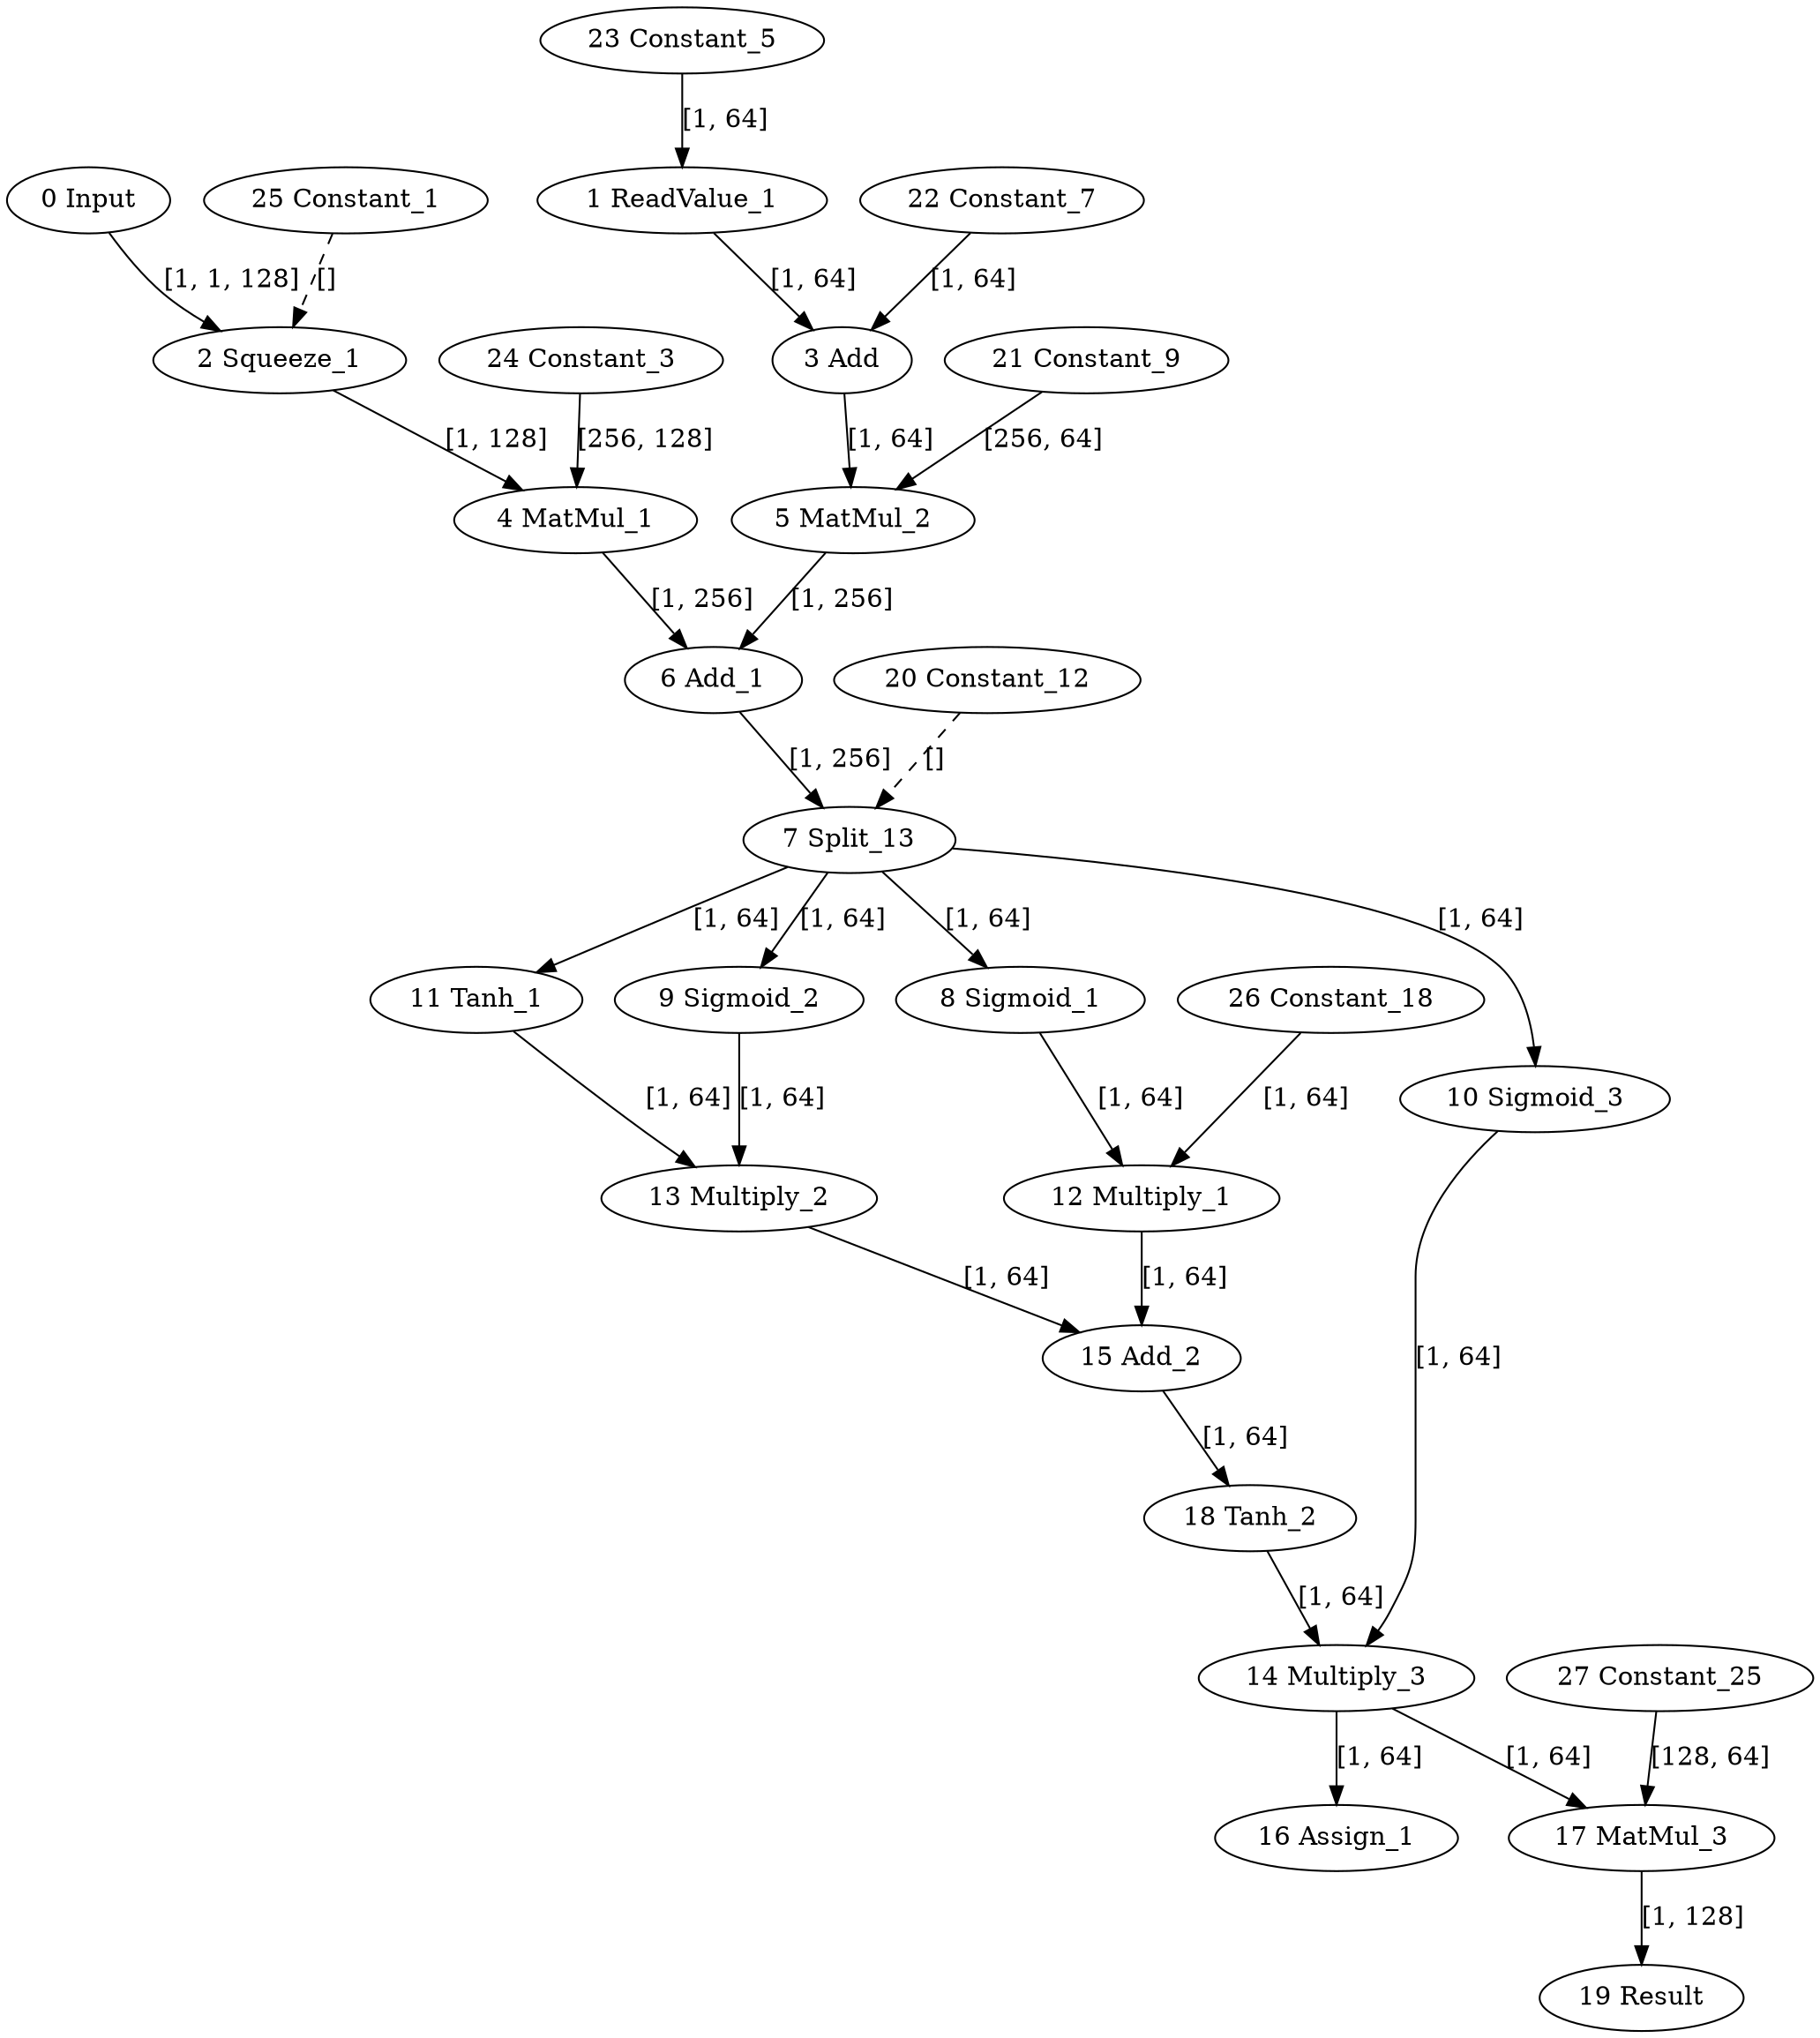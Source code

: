 strict digraph  {
"0 Input" [id=0, type=Parameter];
"1 ReadValue_1" [id=1, type=ReadValue];
"2 Squeeze_1" [id=2, type=Squeeze];
"3 Add" [id=3, type=Add];
"4 MatMul_1" [id=4, type=MatMul];
"5 MatMul_2" [id=5, type=MatMul];
"6 Add_1" [id=6, type=Add];
"7 Split_13" [id=7, type=Split];
"8 Sigmoid_1" [id=8, type=Sigmoid];
"9 Sigmoid_2" [id=9, type=Sigmoid];
"10 Sigmoid_3" [id=10, type=Sigmoid];
"11 Tanh_1" [id=11, type=Tanh];
"12 Multiply_1" [id=12, type=Multiply];
"13 Multiply_2" [id=13, type=Multiply];
"14 Multiply_3" [id=14, type=Multiply];
"15 Add_2" [id=15, type=Add];
"16 Assign_1" [id=16, type=Assign];
"17 MatMul_3" [id=17, type=MatMul];
"18 Tanh_2" [id=18, type=Tanh];
"19 Result" [id=19, type=Result];
"20 Constant_12" [id=20, type=Constant];
"21 Constant_9" [id=21, type=Constant];
"22 Constant_7" [id=22, type=Constant];
"23 Constant_5" [id=23, type=Constant];
"24 Constant_3" [id=24, type=Constant];
"25 Constant_1" [id=25, type=Constant];
"26 Constant_18" [id=26, type=Constant];
"27 Constant_25" [id=27, type=Constant];
"0 Input" -> "2 Squeeze_1"  [label="[1, 1, 128]", style=solid];
"1 ReadValue_1" -> "3 Add"  [label="[1, 64]", style=solid];
"2 Squeeze_1" -> "4 MatMul_1"  [label="[1, 128]", style=solid];
"3 Add" -> "5 MatMul_2"  [label="[1, 64]", style=solid];
"4 MatMul_1" -> "6 Add_1"  [label="[1, 256]", style=solid];
"5 MatMul_2" -> "6 Add_1"  [label="[1, 256]", style=solid];
"6 Add_1" -> "7 Split_13"  [label="[1, 256]", style=solid];
"7 Split_13" -> "8 Sigmoid_1"  [label="[1, 64]", style=solid];
"7 Split_13" -> "9 Sigmoid_2"  [label="[1, 64]", style=solid];
"7 Split_13" -> "10 Sigmoid_3"  [label="[1, 64]", style=solid];
"7 Split_13" -> "11 Tanh_1"  [label="[1, 64]", style=solid];
"8 Sigmoid_1" -> "12 Multiply_1"  [label="[1, 64]", style=solid];
"9 Sigmoid_2" -> "13 Multiply_2"  [label="[1, 64]", style=solid];
"10 Sigmoid_3" -> "14 Multiply_3"  [label="[1, 64]", style=solid];
"11 Tanh_1" -> "13 Multiply_2"  [label="[1, 64]", style=solid];
"12 Multiply_1" -> "15 Add_2"  [label="[1, 64]", style=solid];
"13 Multiply_2" -> "15 Add_2"  [label="[1, 64]", style=solid];
"14 Multiply_3" -> "16 Assign_1"  [label="[1, 64]", style=solid];
"14 Multiply_3" -> "17 MatMul_3"  [label="[1, 64]", style=solid];
"15 Add_2" -> "18 Tanh_2"  [label="[1, 64]", style=solid];
"17 MatMul_3" -> "19 Result"  [label="[1, 128]", style=solid];
"18 Tanh_2" -> "14 Multiply_3"  [label="[1, 64]", style=solid];
"20 Constant_12" -> "7 Split_13"  [label="[]", style=dashed];
"21 Constant_9" -> "5 MatMul_2"  [label="[256, 64]", style=solid];
"22 Constant_7" -> "3 Add"  [label="[1, 64]", style=solid];
"23 Constant_5" -> "1 ReadValue_1"  [label="[1, 64]", style=solid];
"24 Constant_3" -> "4 MatMul_1"  [label="[256, 128]", style=solid];
"25 Constant_1" -> "2 Squeeze_1"  [label="[]", style=dashed];
"26 Constant_18" -> "12 Multiply_1"  [label="[1, 64]", style=solid];
"27 Constant_25" -> "17 MatMul_3"  [label="[128, 64]", style=solid];
}
